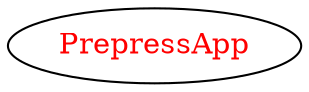 digraph dependencyGraph {
 concentrate=true;
 ranksep="2.0";
 rankdir="LR"; 
 splines="ortho";
"PrepressApp" [fontcolor="red"];
}